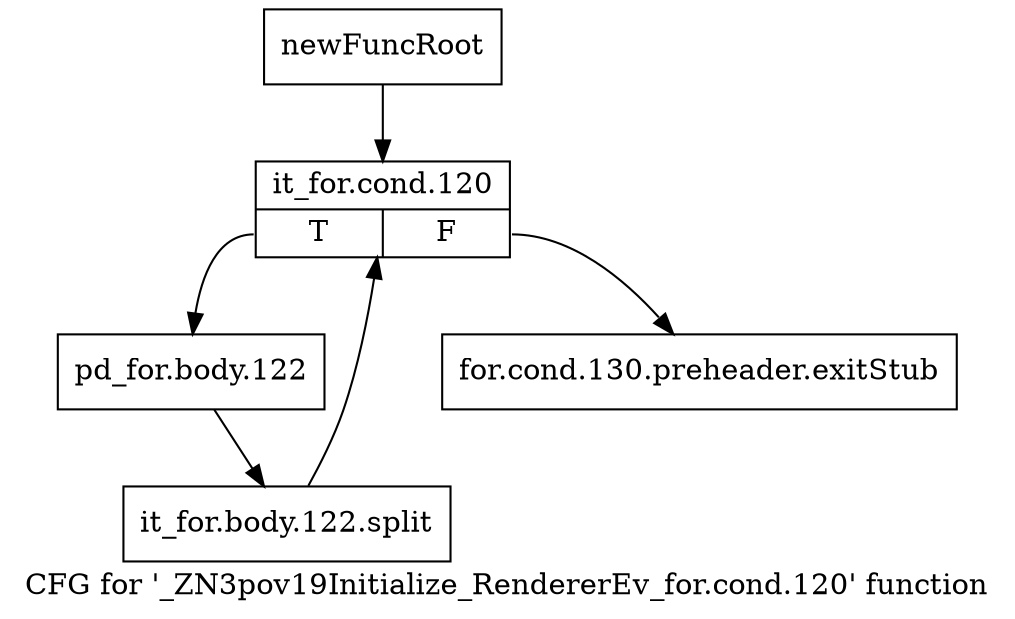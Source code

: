 digraph "CFG for '_ZN3pov19Initialize_RendererEv_for.cond.120' function" {
	label="CFG for '_ZN3pov19Initialize_RendererEv_for.cond.120' function";

	Node0x13cc900 [shape=record,label="{newFuncRoot}"];
	Node0x13cc900 -> Node0x13ccda0;
	Node0x13cc950 [shape=record,label="{for.cond.130.preheader.exitStub}"];
	Node0x13ccda0 [shape=record,label="{it_for.cond.120|{<s0>T|<s1>F}}"];
	Node0x13ccda0:s0 -> Node0x13ccdf0;
	Node0x13ccda0:s1 -> Node0x13cc950;
	Node0x13ccdf0 [shape=record,label="{pd_for.body.122}"];
	Node0x13ccdf0 -> Node0x37df380;
	Node0x37df380 [shape=record,label="{it_for.body.122.split}"];
	Node0x37df380 -> Node0x13ccda0;
}
